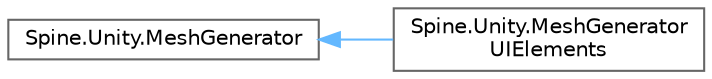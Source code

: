 digraph "类继承关系图"
{
 // LATEX_PDF_SIZE
  bgcolor="transparent";
  edge [fontname=Helvetica,fontsize=10,labelfontname=Helvetica,labelfontsize=10];
  node [fontname=Helvetica,fontsize=10,shape=box,height=0.2,width=0.4];
  rankdir="LR";
  Node0 [id="Node000000",label="Spine.Unity.MeshGenerator",height=0.2,width=0.4,color="grey40", fillcolor="white", style="filled",URL="$class_spine_1_1_unity_1_1_mesh_generator.html",tooltip="Holds several methods to prepare and generate a UnityEngine mesh based on a skeleton...."];
  Node0 -> Node1 [id="edge6321_Node000000_Node000001",dir="back",color="steelblue1",style="solid",tooltip=" "];
  Node1 [id="Node000001",label="Spine.Unity.MeshGenerator\lUIElements",height=0.2,width=0.4,color="grey40", fillcolor="white", style="filled",URL="$class_spine_1_1_unity_1_1_mesh_generator_u_i_elements.html",tooltip="Holds several methods to prepare and generate a UnityEngine mesh based on a skeleton...."];
}
